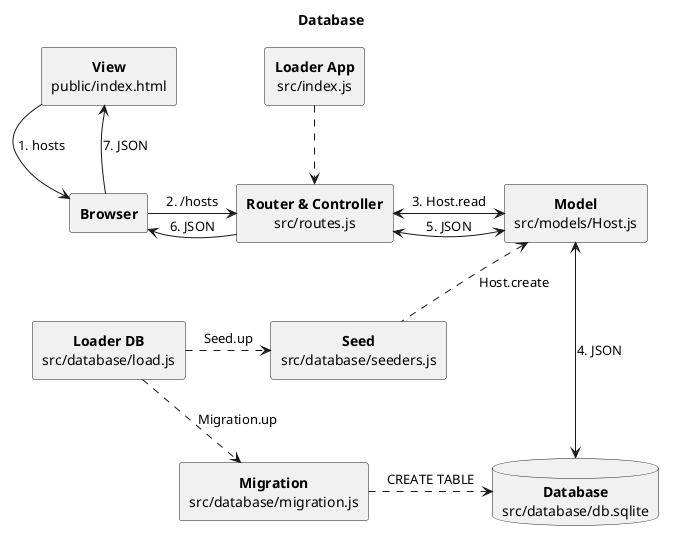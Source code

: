 @startuml
title Database
hide footbox
skinparam monochrome true
skinparam defaultTextAlignment center

rectangle Browser [
  <b>Browser
]
rectangle View [
  <b>View
  public/index.html
]
rectangle Router [
  <b>Router & Controller
  src/routes.js
]
rectangle LoaderApp [
  <b>Loader App
  src/index.js
]
rectangle LoaderDB [
  <b>Loader DB
  src/database/load.js
]
rectangle Migration [
  <b>Migration
  src/database/migration.js
]
rectangle Seed [
  <b>Seed
  src/database/seeders.js
]
rectangle Model [
  <b>Model
  src/models/Host.js
]
database Database [
  <b>Database
  src/database/db.sqlite
]

View -down[hidden]- Browser
View -down-> Browser: 1. hosts
Browser -right-> Router: 2. /hosts
Router <-right-> Model: 3. Host.read
Model <-down-> Database: 4. JSON
Router <-right-> Model: 5. JSON
Router -left-> Browser : 6. JSON
Browser -up-> View: 7. JSON
LoaderApp .down.> Router
LoaderDB .right.> Seed: Seed.up
LoaderDB .right.> Migration: Migration.up
Migration -up[hidden]- Seed
Seed .up.> Model: Host.create
Migration .right.> Database: CREATE TABLE
Browser -down[hidden]- LoaderDB
Router -down[hidden]- Seed

@enduml
